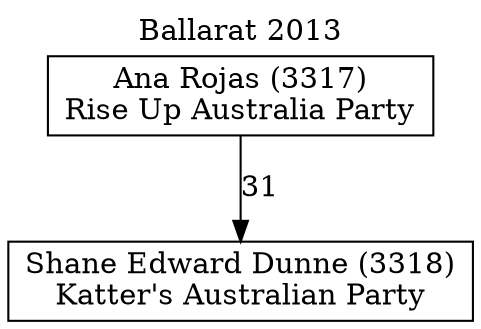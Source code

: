 // House preference flow
digraph "Shane Edward Dunne (3318)_Ballarat_2013" {
	graph [label="Ballarat 2013" labelloc=t mclimit=10]
	node [shape=box]
	"Shane Edward Dunne (3318)" [label="Shane Edward Dunne (3318)
Katter's Australian Party"]
	"Ana Rojas (3317)" [label="Ana Rojas (3317)
Rise Up Australia Party"]
	"Ana Rojas (3317)" -> "Shane Edward Dunne (3318)" [label=31]
}

